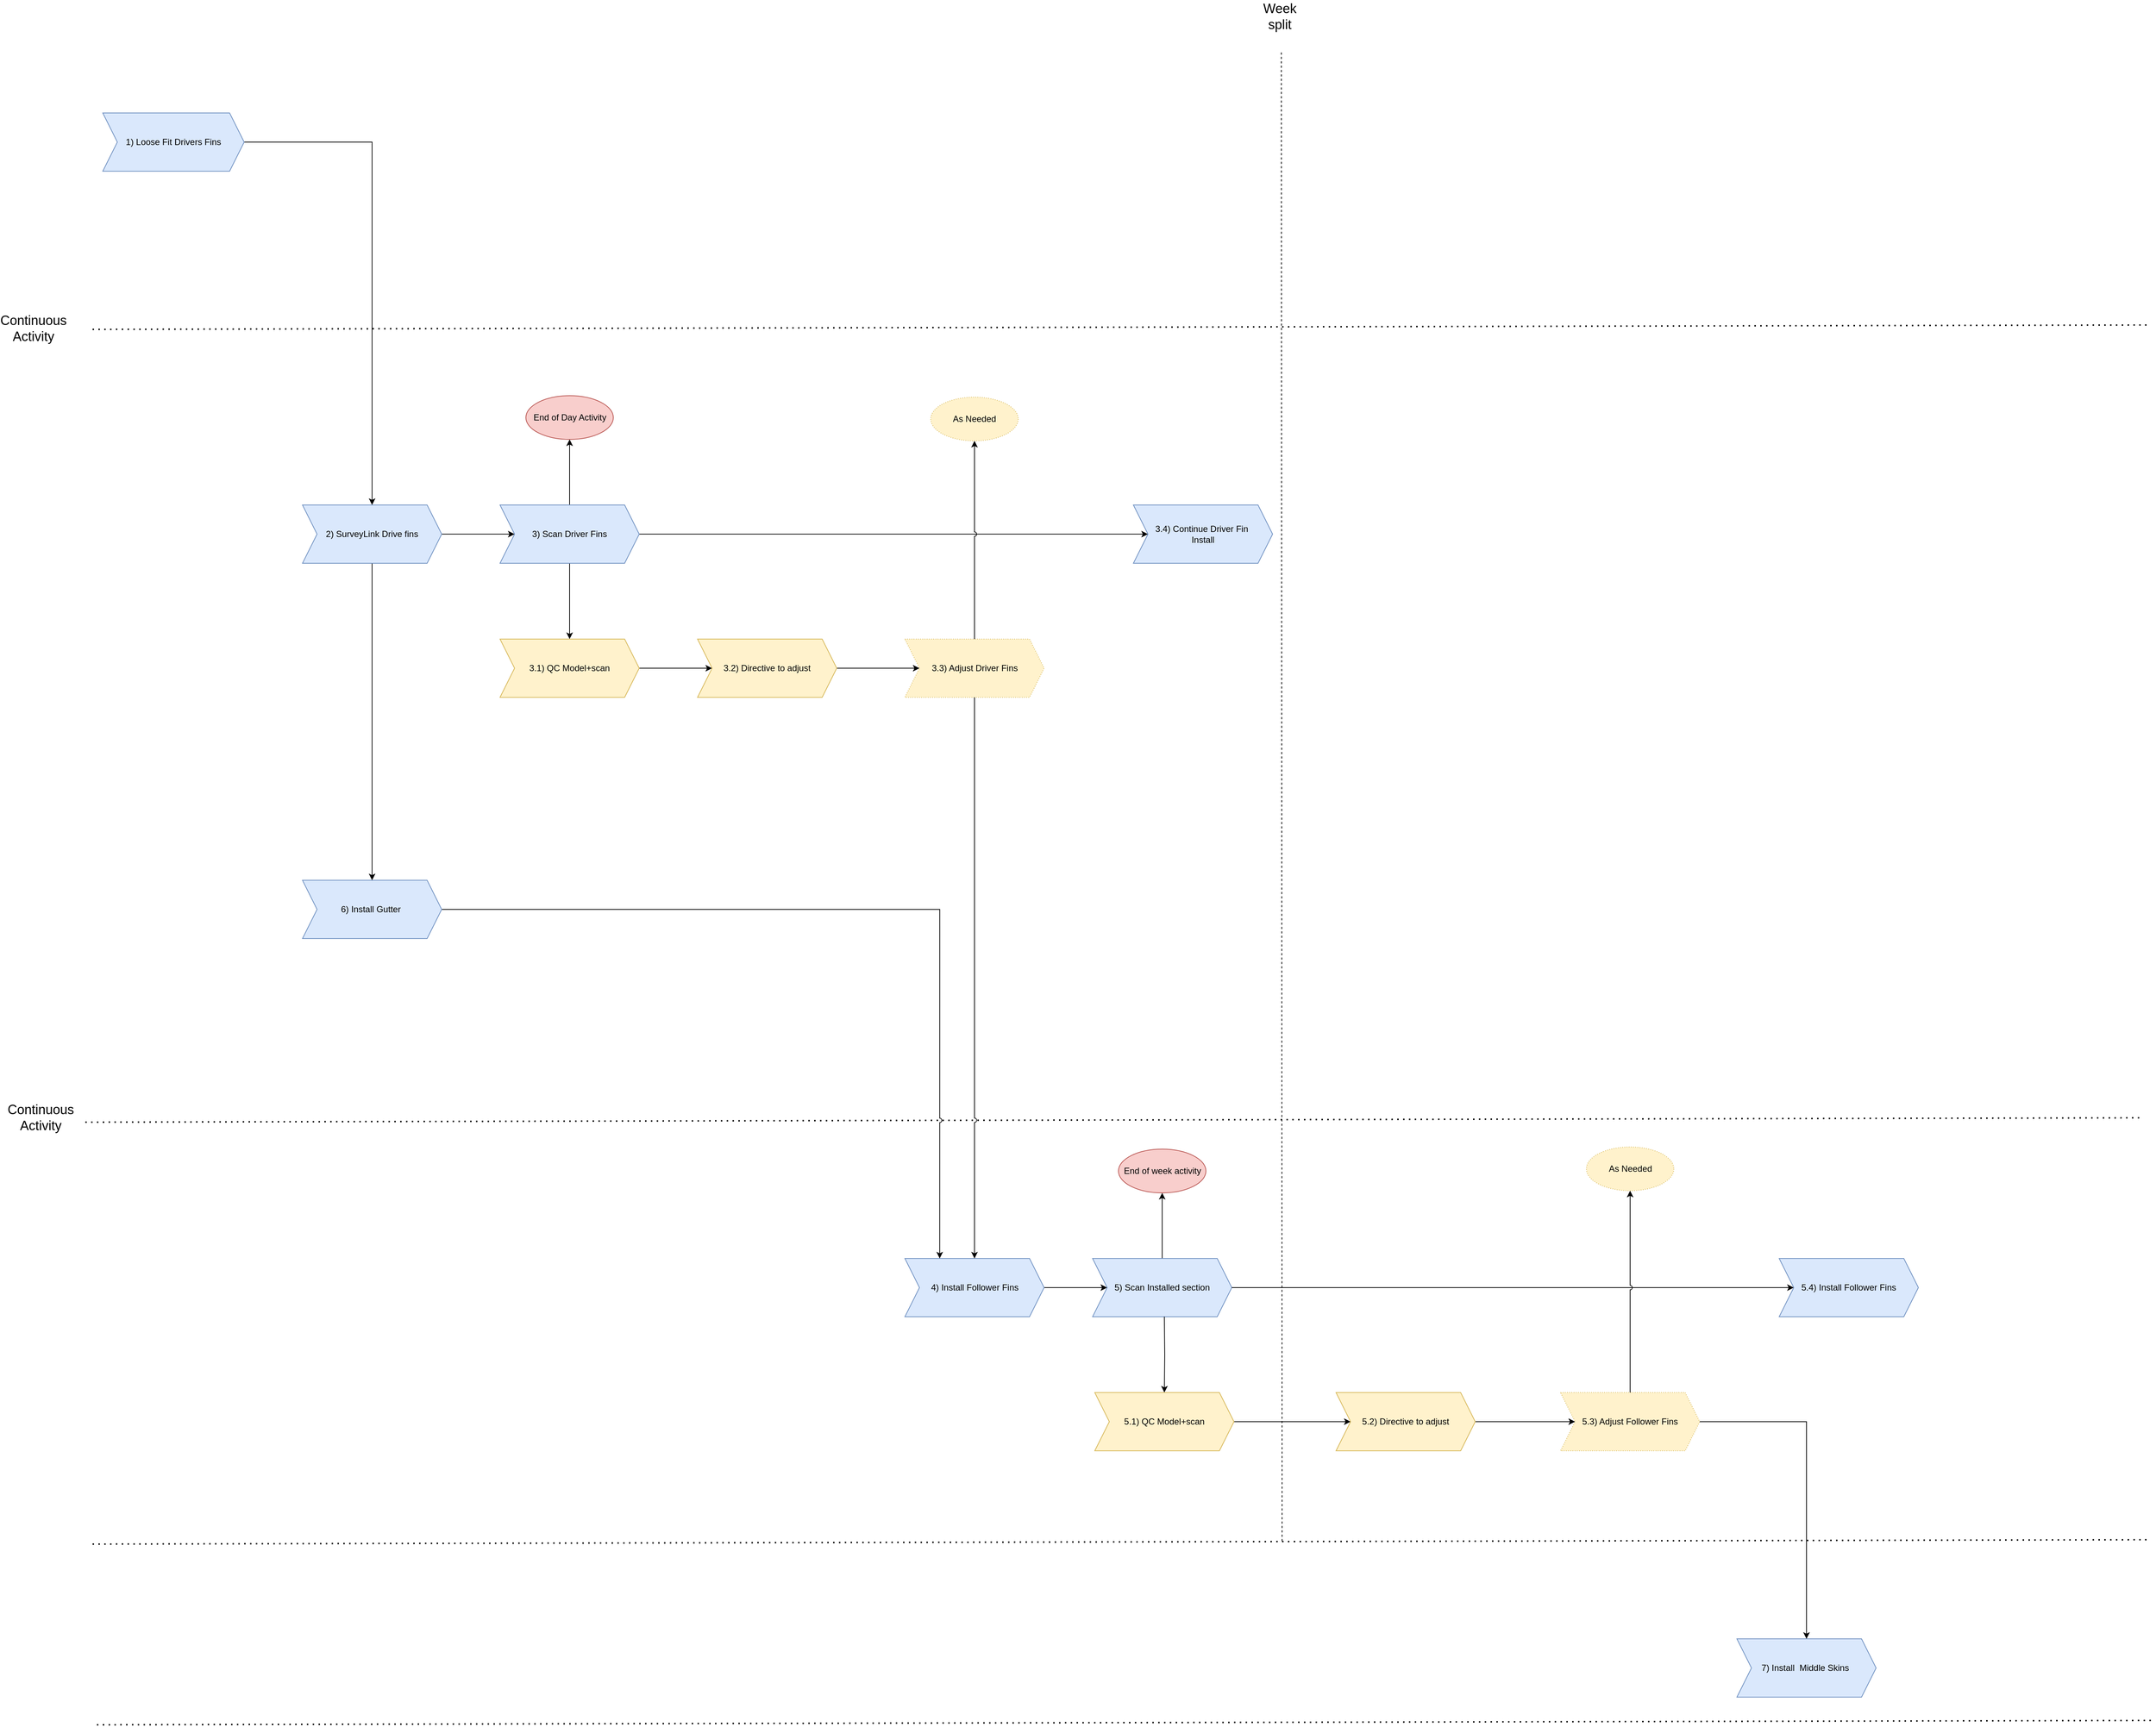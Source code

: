 <mxfile version="15.0.6" type="github">
  <diagram id="P_jxAVAjLvWkZfzSN_cS" name="FinWorkflow">
    <mxGraphModel dx="1946" dy="1996" grid="0" gridSize="10" guides="1" tooltips="1" connect="1" arrows="1" fold="1" page="1" pageScale="1" pageWidth="3400" pageHeight="1100" math="0" shadow="0">
      <root>
        <mxCell id="0" />
        <mxCell id="1" parent="0" />
        <mxCell id="bBNqoPSmZQOcNYR16BK6-6" value="" style="edgeStyle=orthogonalEdgeStyle;rounded=0;orthogonalLoop=1;jettySize=auto;html=1;" edge="1" parent="1" source="bBNqoPSmZQOcNYR16BK6-2" target="bBNqoPSmZQOcNYR16BK6-5">
          <mxGeometry relative="1" as="geometry" />
        </mxCell>
        <mxCell id="bBNqoPSmZQOcNYR16BK6-2" value="&lt;span&gt;1) Loose Fit Drivers Fins&lt;/span&gt;" style="shape=step;perimeter=stepPerimeter;whiteSpace=wrap;html=1;fixedSize=1;rounded=0;fillColor=#dae8fc;strokeColor=#6c8ebf;" vertex="1" parent="1">
          <mxGeometry x="228" y="-906" width="194" height="80" as="geometry" />
        </mxCell>
        <mxCell id="bBNqoPSmZQOcNYR16BK6-8" value="" style="edgeStyle=orthogonalEdgeStyle;rounded=0;orthogonalLoop=1;jettySize=auto;html=1;" edge="1" parent="1" source="bBNqoPSmZQOcNYR16BK6-5" target="bBNqoPSmZQOcNYR16BK6-7">
          <mxGeometry relative="1" as="geometry" />
        </mxCell>
        <mxCell id="bBNqoPSmZQOcNYR16BK6-64" style="edgeStyle=orthogonalEdgeStyle;rounded=0;jumpStyle=arc;orthogonalLoop=1;jettySize=auto;html=1;exitX=0.5;exitY=1;exitDx=0;exitDy=0;entryX=0.5;entryY=0;entryDx=0;entryDy=0;fontSize=18;" edge="1" parent="1" source="bBNqoPSmZQOcNYR16BK6-5" target="bBNqoPSmZQOcNYR16BK6-60">
          <mxGeometry relative="1" as="geometry" />
        </mxCell>
        <mxCell id="bBNqoPSmZQOcNYR16BK6-5" value="&lt;span&gt;2) SurveyLink Drive fins&lt;/span&gt;" style="shape=step;perimeter=stepPerimeter;whiteSpace=wrap;html=1;fixedSize=1;rounded=0;fillColor=#dae8fc;strokeColor=#6c8ebf;" vertex="1" parent="1">
          <mxGeometry x="502" y="-368" width="191" height="80" as="geometry" />
        </mxCell>
        <mxCell id="bBNqoPSmZQOcNYR16BK6-11" value="" style="edgeStyle=orthogonalEdgeStyle;rounded=0;orthogonalLoop=1;jettySize=auto;html=1;" edge="1" parent="1" source="bBNqoPSmZQOcNYR16BK6-7" target="bBNqoPSmZQOcNYR16BK6-10">
          <mxGeometry relative="1" as="geometry" />
        </mxCell>
        <mxCell id="bBNqoPSmZQOcNYR16BK6-13" value="" style="edgeStyle=orthogonalEdgeStyle;rounded=0;orthogonalLoop=1;jettySize=auto;html=1;" edge="1" parent="1" source="bBNqoPSmZQOcNYR16BK6-7" target="bBNqoPSmZQOcNYR16BK6-12">
          <mxGeometry relative="1" as="geometry" />
        </mxCell>
        <mxCell id="bBNqoPSmZQOcNYR16BK6-17" value="" style="edgeStyle=orthogonalEdgeStyle;rounded=0;orthogonalLoop=1;jettySize=auto;html=1;entryX=0;entryY=0.5;entryDx=0;entryDy=0;" edge="1" parent="1" source="bBNqoPSmZQOcNYR16BK6-7" target="bBNqoPSmZQOcNYR16BK6-52">
          <mxGeometry relative="1" as="geometry">
            <mxPoint x="1631" y="-328" as="targetPoint" />
          </mxGeometry>
        </mxCell>
        <mxCell id="bBNqoPSmZQOcNYR16BK6-7" value="&lt;span&gt;3) Scan Driver Fins&lt;br&gt;&lt;/span&gt;" style="shape=step;perimeter=stepPerimeter;whiteSpace=wrap;html=1;fixedSize=1;rounded=0;fillColor=#dae8fc;strokeColor=#6c8ebf;" vertex="1" parent="1">
          <mxGeometry x="773" y="-368" width="191" height="80" as="geometry" />
        </mxCell>
        <mxCell id="bBNqoPSmZQOcNYR16BK6-10" value="End of Day Activity" style="ellipse;whiteSpace=wrap;html=1;rounded=0;fillColor=#f8cecc;strokeColor=#b85450;" vertex="1" parent="1">
          <mxGeometry x="808.5" y="-518" width="120" height="60" as="geometry" />
        </mxCell>
        <mxCell id="bBNqoPSmZQOcNYR16BK6-15" value="" style="edgeStyle=orthogonalEdgeStyle;rounded=0;orthogonalLoop=1;jettySize=auto;html=1;" edge="1" parent="1" source="bBNqoPSmZQOcNYR16BK6-12" target="bBNqoPSmZQOcNYR16BK6-14">
          <mxGeometry relative="1" as="geometry" />
        </mxCell>
        <mxCell id="bBNqoPSmZQOcNYR16BK6-12" value="&lt;span&gt;3.1) QC Model+scan&lt;br&gt;&lt;/span&gt;" style="shape=step;perimeter=stepPerimeter;whiteSpace=wrap;html=1;fixedSize=1;rounded=0;fillColor=#fff2cc;strokeColor=#d6b656;" vertex="1" parent="1">
          <mxGeometry x="773" y="-184" width="191" height="80" as="geometry" />
        </mxCell>
        <mxCell id="bBNqoPSmZQOcNYR16BK6-18" style="edgeStyle=orthogonalEdgeStyle;rounded=0;orthogonalLoop=1;jettySize=auto;html=1;entryX=0;entryY=0.5;entryDx=0;entryDy=0;" edge="1" parent="1" source="bBNqoPSmZQOcNYR16BK6-14" target="bBNqoPSmZQOcNYR16BK6-16">
          <mxGeometry relative="1" as="geometry" />
        </mxCell>
        <mxCell id="bBNqoPSmZQOcNYR16BK6-14" value="&lt;span&gt;3.2) Directive to adjust&lt;br&gt;&lt;/span&gt;" style="shape=step;perimeter=stepPerimeter;whiteSpace=wrap;html=1;fixedSize=1;rounded=0;fillColor=#fff2cc;strokeColor=#d6b656;" vertex="1" parent="1">
          <mxGeometry x="1044" y="-184" width="191" height="80" as="geometry" />
        </mxCell>
        <mxCell id="bBNqoPSmZQOcNYR16BK6-34" value="" style="edgeStyle=orthogonalEdgeStyle;rounded=0;orthogonalLoop=1;jettySize=auto;html=1;jumpStyle=arc;" edge="1" parent="1" source="bBNqoPSmZQOcNYR16BK6-16" target="bBNqoPSmZQOcNYR16BK6-33">
          <mxGeometry relative="1" as="geometry" />
        </mxCell>
        <mxCell id="bBNqoPSmZQOcNYR16BK6-16" value="&lt;span&gt;3.3) Adjust Driver Fins&lt;br&gt;&lt;/span&gt;" style="shape=step;perimeter=stepPerimeter;whiteSpace=wrap;html=1;fixedSize=1;rounded=0;dashed=1;dashPattern=1 2;fillColor=#fff2cc;strokeColor=#d6b656;" vertex="1" parent="1">
          <mxGeometry x="1328.5" y="-184" width="191" height="80" as="geometry" />
        </mxCell>
        <mxCell id="bBNqoPSmZQOcNYR16BK6-22" value="" style="edgeStyle=orthogonalEdgeStyle;rounded=0;orthogonalLoop=1;jettySize=auto;html=1;" edge="1" parent="1" source="bBNqoPSmZQOcNYR16BK6-19" target="bBNqoPSmZQOcNYR16BK6-21">
          <mxGeometry relative="1" as="geometry" />
        </mxCell>
        <mxCell id="bBNqoPSmZQOcNYR16BK6-19" value="&lt;span&gt;4) Install Follower Fins&lt;br&gt;&lt;/span&gt;" style="shape=step;perimeter=stepPerimeter;whiteSpace=wrap;html=1;fixedSize=1;rounded=0;fillColor=#dae8fc;strokeColor=#6c8ebf;" vertex="1" parent="1">
          <mxGeometry x="1328.5" y="666" width="191" height="80" as="geometry" />
        </mxCell>
        <mxCell id="bBNqoPSmZQOcNYR16BK6-24" value="" style="edgeStyle=orthogonalEdgeStyle;rounded=0;orthogonalLoop=1;jettySize=auto;html=1;" edge="1" parent="1" source="bBNqoPSmZQOcNYR16BK6-21" target="bBNqoPSmZQOcNYR16BK6-23">
          <mxGeometry relative="1" as="geometry" />
        </mxCell>
        <mxCell id="bBNqoPSmZQOcNYR16BK6-21" value="&lt;span&gt;5) Scan Installed section&lt;br&gt;&lt;/span&gt;" style="shape=step;perimeter=stepPerimeter;whiteSpace=wrap;html=1;fixedSize=1;rounded=0;fillColor=#dae8fc;strokeColor=#6c8ebf;" vertex="1" parent="1">
          <mxGeometry x="1586" y="666" width="191" height="80" as="geometry" />
        </mxCell>
        <mxCell id="bBNqoPSmZQOcNYR16BK6-23" value="End of week activity" style="ellipse;whiteSpace=wrap;html=1;rounded=0;fillColor=#f8cecc;strokeColor=#b85450;" vertex="1" parent="1">
          <mxGeometry x="1621.5" y="516" width="120" height="60" as="geometry" />
        </mxCell>
        <mxCell id="bBNqoPSmZQOcNYR16BK6-25" value="" style="endArrow=none;dashed=1;html=1;" edge="1" parent="1">
          <mxGeometry width="50" height="50" relative="1" as="geometry">
            <mxPoint x="1846" y="1054" as="sourcePoint" />
            <mxPoint x="1845" y="-991" as="targetPoint" />
          </mxGeometry>
        </mxCell>
        <mxCell id="bBNqoPSmZQOcNYR16BK6-30" value="&lt;span&gt;7) Install&amp;nbsp; Middle Skins&amp;nbsp;&lt;br&gt;&lt;/span&gt;" style="shape=step;perimeter=stepPerimeter;whiteSpace=wrap;html=1;fixedSize=1;rounded=0;fillColor=#dae8fc;strokeColor=#6c8ebf;" vertex="1" parent="1">
          <mxGeometry x="2470" y="1188" width="191" height="80" as="geometry" />
        </mxCell>
        <mxCell id="bBNqoPSmZQOcNYR16BK6-32" value="Week split" style="text;html=1;strokeColor=none;fillColor=none;align=center;verticalAlign=middle;whiteSpace=wrap;rounded=0;dashed=1;dashPattern=1 2;fontSize=18;" vertex="1" parent="1">
          <mxGeometry x="1803" y="-1061" width="80" height="46" as="geometry" />
        </mxCell>
        <mxCell id="bBNqoPSmZQOcNYR16BK6-33" value="As Needed" style="ellipse;whiteSpace=wrap;html=1;rounded=0;dashed=1;dashPattern=1 2;strokeColor=#d6b656;fillColor=#fff2cc;" vertex="1" parent="1">
          <mxGeometry x="1364" y="-516" width="120" height="60" as="geometry" />
        </mxCell>
        <mxCell id="bBNqoPSmZQOcNYR16BK6-41" value="" style="edgeStyle=orthogonalEdgeStyle;rounded=0;orthogonalLoop=1;jettySize=auto;html=1;" edge="1" parent="1" target="bBNqoPSmZQOcNYR16BK6-44">
          <mxGeometry relative="1" as="geometry">
            <mxPoint x="1684.5" y="746" as="sourcePoint" />
          </mxGeometry>
        </mxCell>
        <mxCell id="bBNqoPSmZQOcNYR16BK6-42" value="" style="edgeStyle=orthogonalEdgeStyle;rounded=0;orthogonalLoop=1;jettySize=auto;html=1;exitX=1;exitY=0.5;exitDx=0;exitDy=0;entryX=0;entryY=0.5;entryDx=0;entryDy=0;" edge="1" parent="1" target="bBNqoPSmZQOcNYR16BK6-56" source="bBNqoPSmZQOcNYR16BK6-21">
          <mxGeometry relative="1" as="geometry">
            <mxPoint x="1824" y="706" as="sourcePoint" />
          </mxGeometry>
        </mxCell>
        <mxCell id="bBNqoPSmZQOcNYR16BK6-43" value="" style="edgeStyle=orthogonalEdgeStyle;rounded=0;orthogonalLoop=1;jettySize=auto;html=1;" edge="1" parent="1" source="bBNqoPSmZQOcNYR16BK6-44" target="bBNqoPSmZQOcNYR16BK6-46">
          <mxGeometry relative="1" as="geometry" />
        </mxCell>
        <mxCell id="bBNqoPSmZQOcNYR16BK6-44" value="&lt;span&gt;5.1) QC Model+scan&lt;br&gt;&lt;/span&gt;" style="shape=step;perimeter=stepPerimeter;whiteSpace=wrap;html=1;fixedSize=1;rounded=0;fillColor=#fff2cc;strokeColor=#d6b656;" vertex="1" parent="1">
          <mxGeometry x="1589" y="850" width="191" height="80" as="geometry" />
        </mxCell>
        <mxCell id="bBNqoPSmZQOcNYR16BK6-45" style="edgeStyle=orthogonalEdgeStyle;rounded=0;orthogonalLoop=1;jettySize=auto;html=1;entryX=0;entryY=0.5;entryDx=0;entryDy=0;" edge="1" parent="1" source="bBNqoPSmZQOcNYR16BK6-46" target="bBNqoPSmZQOcNYR16BK6-48">
          <mxGeometry relative="1" as="geometry" />
        </mxCell>
        <mxCell id="bBNqoPSmZQOcNYR16BK6-46" value="&lt;span&gt;5.2) Directive to adjust&lt;br&gt;&lt;/span&gt;" style="shape=step;perimeter=stepPerimeter;whiteSpace=wrap;html=1;fixedSize=1;rounded=0;fillColor=#fff2cc;strokeColor=#d6b656;" vertex="1" parent="1">
          <mxGeometry x="1920" y="850" width="191" height="80" as="geometry" />
        </mxCell>
        <mxCell id="bBNqoPSmZQOcNYR16BK6-47" value="" style="edgeStyle=orthogonalEdgeStyle;rounded=0;orthogonalLoop=1;jettySize=auto;html=1;jumpStyle=arc;" edge="1" parent="1" source="bBNqoPSmZQOcNYR16BK6-48" target="bBNqoPSmZQOcNYR16BK6-49">
          <mxGeometry relative="1" as="geometry" />
        </mxCell>
        <mxCell id="bBNqoPSmZQOcNYR16BK6-50" style="edgeStyle=orthogonalEdgeStyle;rounded=0;orthogonalLoop=1;jettySize=auto;html=1;fontSize=18;entryX=0.5;entryY=0;entryDx=0;entryDy=0;" edge="1" parent="1" source="bBNqoPSmZQOcNYR16BK6-48" target="bBNqoPSmZQOcNYR16BK6-30">
          <mxGeometry relative="1" as="geometry">
            <mxPoint x="2536" y="1169" as="targetPoint" />
          </mxGeometry>
        </mxCell>
        <mxCell id="bBNqoPSmZQOcNYR16BK6-48" value="&lt;span&gt;5.3) Adjust Follower Fins&lt;br&gt;&lt;/span&gt;" style="shape=step;perimeter=stepPerimeter;whiteSpace=wrap;html=1;fixedSize=1;rounded=0;dashed=1;dashPattern=1 2;fillColor=#fff2cc;strokeColor=#d6b656;" vertex="1" parent="1">
          <mxGeometry x="2228" y="850" width="191" height="80" as="geometry" />
        </mxCell>
        <mxCell id="bBNqoPSmZQOcNYR16BK6-49" value="As Needed" style="ellipse;whiteSpace=wrap;html=1;rounded=0;dashed=1;dashPattern=1 2;strokeColor=#d6b656;fillColor=#fff2cc;" vertex="1" parent="1">
          <mxGeometry x="2263.5" y="513" width="120" height="60" as="geometry" />
        </mxCell>
        <mxCell id="bBNqoPSmZQOcNYR16BK6-51" value="" style="endArrow=none;dashed=1;html=1;dashPattern=1 3;strokeWidth=2;fontSize=18;" edge="1" parent="1">
          <mxGeometry width="50" height="50" relative="1" as="geometry">
            <mxPoint x="204" y="479" as="sourcePoint" />
            <mxPoint x="3026" y="473" as="targetPoint" />
          </mxGeometry>
        </mxCell>
        <mxCell id="bBNqoPSmZQOcNYR16BK6-52" value="&lt;span&gt;3.4) Continue Driver Fin&amp;nbsp;&lt;br&gt;Install&lt;br&gt;&lt;/span&gt;" style="shape=step;perimeter=stepPerimeter;whiteSpace=wrap;html=1;fixedSize=1;rounded=0;fillColor=#dae8fc;strokeColor=#6c8ebf;" vertex="1" parent="1">
          <mxGeometry x="1642" y="-368" width="191" height="80" as="geometry" />
        </mxCell>
        <mxCell id="bBNqoPSmZQOcNYR16BK6-53" value="" style="endArrow=none;dashed=1;html=1;dashPattern=1 3;strokeWidth=2;fontSize=18;" edge="1" parent="1">
          <mxGeometry width="50" height="50" relative="1" as="geometry">
            <mxPoint x="214" y="1058" as="sourcePoint" />
            <mxPoint x="3036" y="1052.0" as="targetPoint" />
          </mxGeometry>
        </mxCell>
        <mxCell id="bBNqoPSmZQOcNYR16BK6-54" value="" style="endArrow=none;dashed=1;html=1;dashPattern=1 3;strokeWidth=2;fontSize=18;" edge="1" parent="1">
          <mxGeometry width="50" height="50" relative="1" as="geometry">
            <mxPoint x="214" y="-609" as="sourcePoint" />
            <mxPoint x="3036" y="-615" as="targetPoint" />
          </mxGeometry>
        </mxCell>
        <mxCell id="bBNqoPSmZQOcNYR16BK6-56" value="&lt;span&gt;5.4) Install Follower Fins&lt;br&gt;&lt;/span&gt;" style="shape=step;perimeter=stepPerimeter;whiteSpace=wrap;html=1;fixedSize=1;rounded=0;fillColor=#dae8fc;strokeColor=#6c8ebf;" vertex="1" parent="1">
          <mxGeometry x="2528" y="666" width="191" height="80" as="geometry" />
        </mxCell>
        <mxCell id="bBNqoPSmZQOcNYR16BK6-57" value="" style="endArrow=none;dashed=1;html=1;dashPattern=1 3;strokeWidth=2;fontSize=18;" edge="1" parent="1">
          <mxGeometry width="50" height="50" relative="1" as="geometry">
            <mxPoint x="220" y="1306" as="sourcePoint" />
            <mxPoint x="3042" y="1300" as="targetPoint" />
          </mxGeometry>
        </mxCell>
        <mxCell id="bBNqoPSmZQOcNYR16BK6-58" value="Continuous&lt;br&gt;Activity" style="text;html=1;strokeColor=none;fillColor=none;align=center;verticalAlign=middle;whiteSpace=wrap;rounded=0;dashed=1;dashPattern=1 2;fontSize=18;" vertex="1" parent="1">
          <mxGeometry x="93" y="-633" width="80" height="46" as="geometry" />
        </mxCell>
        <mxCell id="bBNqoPSmZQOcNYR16BK6-59" value="Continuous&lt;br&gt;Activity" style="text;html=1;strokeColor=none;fillColor=none;align=center;verticalAlign=middle;whiteSpace=wrap;rounded=0;dashed=1;dashPattern=1 2;fontSize=18;" vertex="1" parent="1">
          <mxGeometry x="103" y="450" width="80" height="46" as="geometry" />
        </mxCell>
        <mxCell id="bBNqoPSmZQOcNYR16BK6-62" style="edgeStyle=orthogonalEdgeStyle;rounded=0;jumpStyle=arc;orthogonalLoop=1;jettySize=auto;html=1;entryX=0.5;entryY=0;entryDx=0;entryDy=0;fontSize=18;exitX=0.5;exitY=1;exitDx=0;exitDy=0;" edge="1" parent="1" source="bBNqoPSmZQOcNYR16BK6-16" target="bBNqoPSmZQOcNYR16BK6-19">
          <mxGeometry relative="1" as="geometry" />
        </mxCell>
        <mxCell id="bBNqoPSmZQOcNYR16BK6-65" style="edgeStyle=orthogonalEdgeStyle;rounded=0;jumpStyle=arc;orthogonalLoop=1;jettySize=auto;html=1;entryX=0.25;entryY=0;entryDx=0;entryDy=0;fontSize=18;" edge="1" parent="1" source="bBNqoPSmZQOcNYR16BK6-60" target="bBNqoPSmZQOcNYR16BK6-19">
          <mxGeometry relative="1" as="geometry" />
        </mxCell>
        <mxCell id="bBNqoPSmZQOcNYR16BK6-60" value="&lt;span&gt;6) Install Gutter&amp;nbsp;&lt;br&gt;&lt;/span&gt;" style="shape=step;perimeter=stepPerimeter;whiteSpace=wrap;html=1;fixedSize=1;rounded=0;fillColor=#dae8fc;strokeColor=#6c8ebf;" vertex="1" parent="1">
          <mxGeometry x="502" y="147" width="191" height="80" as="geometry" />
        </mxCell>
      </root>
    </mxGraphModel>
  </diagram>
</mxfile>
